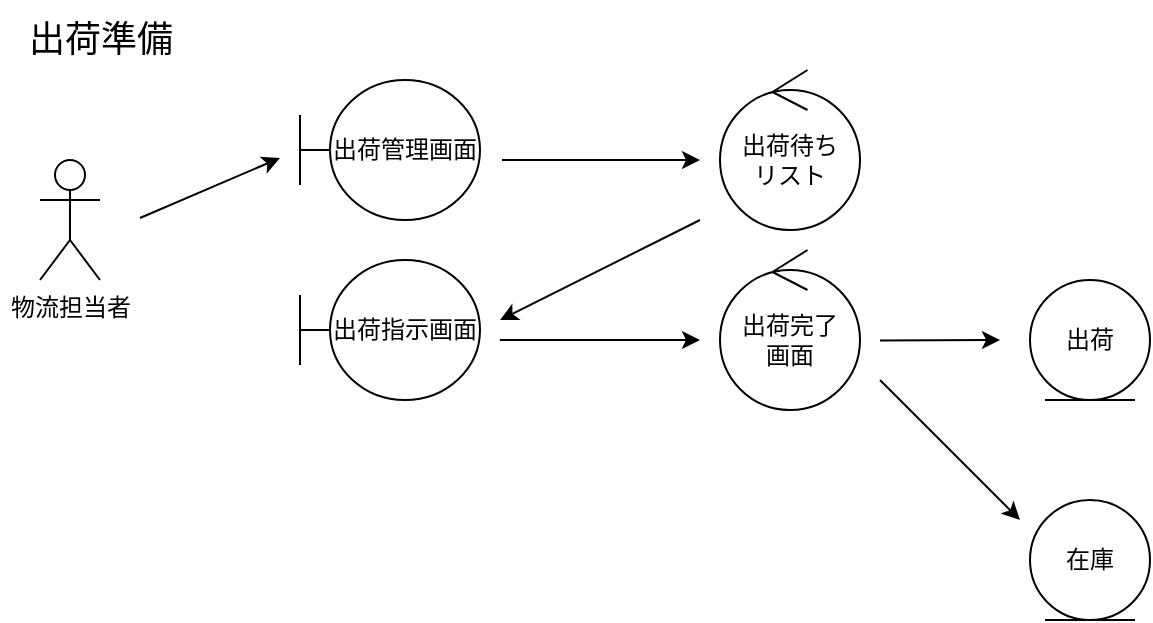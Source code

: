 <mxfile>
    <diagram id="-teP9IbRkN0PEPyZOTxG" name="ページ1">
        <mxGraphModel dx="816" dy="419" grid="1" gridSize="10" guides="1" tooltips="1" connect="1" arrows="1" fold="1" page="1" pageScale="1" pageWidth="827" pageHeight="1169" math="0" shadow="0">
            <root>
                <mxCell id="0"/>
                <mxCell id="1" parent="0"/>
                <mxCell id="xQixNh_JzigceFBQVGWD-2" value="物流担当者" style="shape=umlActor;verticalLabelPosition=bottom;verticalAlign=top;html=1;outlineConnect=0;" vertex="1" parent="1">
                    <mxGeometry x="70" y="150" width="30" height="60" as="geometry"/>
                </mxCell>
                <mxCell id="xQixNh_JzigceFBQVGWD-7" value="" style="endArrow=classic;html=1;rounded=0;" edge="1" parent="1">
                    <mxGeometry width="50" height="50" relative="1" as="geometry">
                        <mxPoint x="490" y="260" as="sourcePoint"/>
                        <mxPoint x="560" y="330" as="targetPoint"/>
                    </mxGeometry>
                </mxCell>
                <mxCell id="xQixNh_JzigceFBQVGWD-9" value="" style="endArrow=classic;html=1;rounded=0;" edge="1" parent="1">
                    <mxGeometry width="50" height="50" relative="1" as="geometry">
                        <mxPoint x="120" y="179" as="sourcePoint"/>
                        <mxPoint x="190" y="149" as="targetPoint"/>
                    </mxGeometry>
                </mxCell>
                <mxCell id="xQixNh_JzigceFBQVGWD-10" value="" style="endArrow=classic;html=1;rounded=0;" edge="1" parent="1">
                    <mxGeometry width="50" height="50" relative="1" as="geometry">
                        <mxPoint x="490" y="240.25" as="sourcePoint"/>
                        <mxPoint x="550" y="240" as="targetPoint"/>
                    </mxGeometry>
                </mxCell>
                <mxCell id="xQixNh_JzigceFBQVGWD-12" value="" style="endArrow=classic;html=1;rounded=0;" edge="1" parent="1">
                    <mxGeometry width="50" height="50" relative="1" as="geometry">
                        <mxPoint x="300" y="240" as="sourcePoint"/>
                        <mxPoint x="400" y="240" as="targetPoint"/>
                    </mxGeometry>
                </mxCell>
                <mxCell id="xQixNh_JzigceFBQVGWD-13" value="" style="endArrow=classic;html=1;rounded=0;" edge="1" parent="1">
                    <mxGeometry width="50" height="50" relative="1" as="geometry">
                        <mxPoint x="400" y="180" as="sourcePoint"/>
                        <mxPoint x="300" y="230" as="targetPoint"/>
                    </mxGeometry>
                </mxCell>
                <mxCell id="xQixNh_JzigceFBQVGWD-14" value="" style="endArrow=classic;html=1;rounded=0;" edge="1" parent="1">
                    <mxGeometry width="50" height="50" relative="1" as="geometry">
                        <mxPoint x="301" y="150" as="sourcePoint"/>
                        <mxPoint x="400" y="150" as="targetPoint"/>
                    </mxGeometry>
                </mxCell>
                <mxCell id="xQixNh_JzigceFBQVGWD-15" value="&lt;font style=&quot;font-size: 18px;&quot;&gt;出荷準備&lt;/font&gt;" style="text;html=1;align=center;verticalAlign=middle;resizable=0;points=[];autosize=1;strokeColor=none;fillColor=none;" vertex="1" parent="1">
                    <mxGeometry x="50" y="70" width="100" height="40" as="geometry"/>
                </mxCell>
                <mxCell id="xQixNh_JzigceFBQVGWD-16" value="出荷管理画面" style="shape=umlBoundary;whiteSpace=wrap;html=1;" vertex="1" parent="1">
                    <mxGeometry x="200" y="110" width="90" height="70" as="geometry"/>
                </mxCell>
                <mxCell id="xQixNh_JzigceFBQVGWD-17" value="出荷待ち&lt;div&gt;リスト&lt;/div&gt;" style="ellipse;shape=umlControl;whiteSpace=wrap;html=1;" vertex="1" parent="1">
                    <mxGeometry x="410" y="105" width="70" height="80" as="geometry"/>
                </mxCell>
                <mxCell id="xQixNh_JzigceFBQVGWD-18" value="出荷指示画面" style="shape=umlBoundary;whiteSpace=wrap;html=1;" vertex="1" parent="1">
                    <mxGeometry x="200" y="200" width="90" height="70" as="geometry"/>
                </mxCell>
                <mxCell id="xQixNh_JzigceFBQVGWD-19" value="出荷完了&lt;div&gt;画面&lt;/div&gt;" style="ellipse;shape=umlControl;whiteSpace=wrap;html=1;" vertex="1" parent="1">
                    <mxGeometry x="410" y="195" width="70" height="80" as="geometry"/>
                </mxCell>
                <mxCell id="xQixNh_JzigceFBQVGWD-20" value="出荷" style="ellipse;shape=umlEntity;whiteSpace=wrap;html=1;" vertex="1" parent="1">
                    <mxGeometry x="565" y="210" width="60" height="60" as="geometry"/>
                </mxCell>
                <mxCell id="xQixNh_JzigceFBQVGWD-21" value="在庫" style="ellipse;shape=umlEntity;whiteSpace=wrap;html=1;" vertex="1" parent="1">
                    <mxGeometry x="565" y="320" width="60" height="60" as="geometry"/>
                </mxCell>
            </root>
        </mxGraphModel>
    </diagram>
</mxfile>